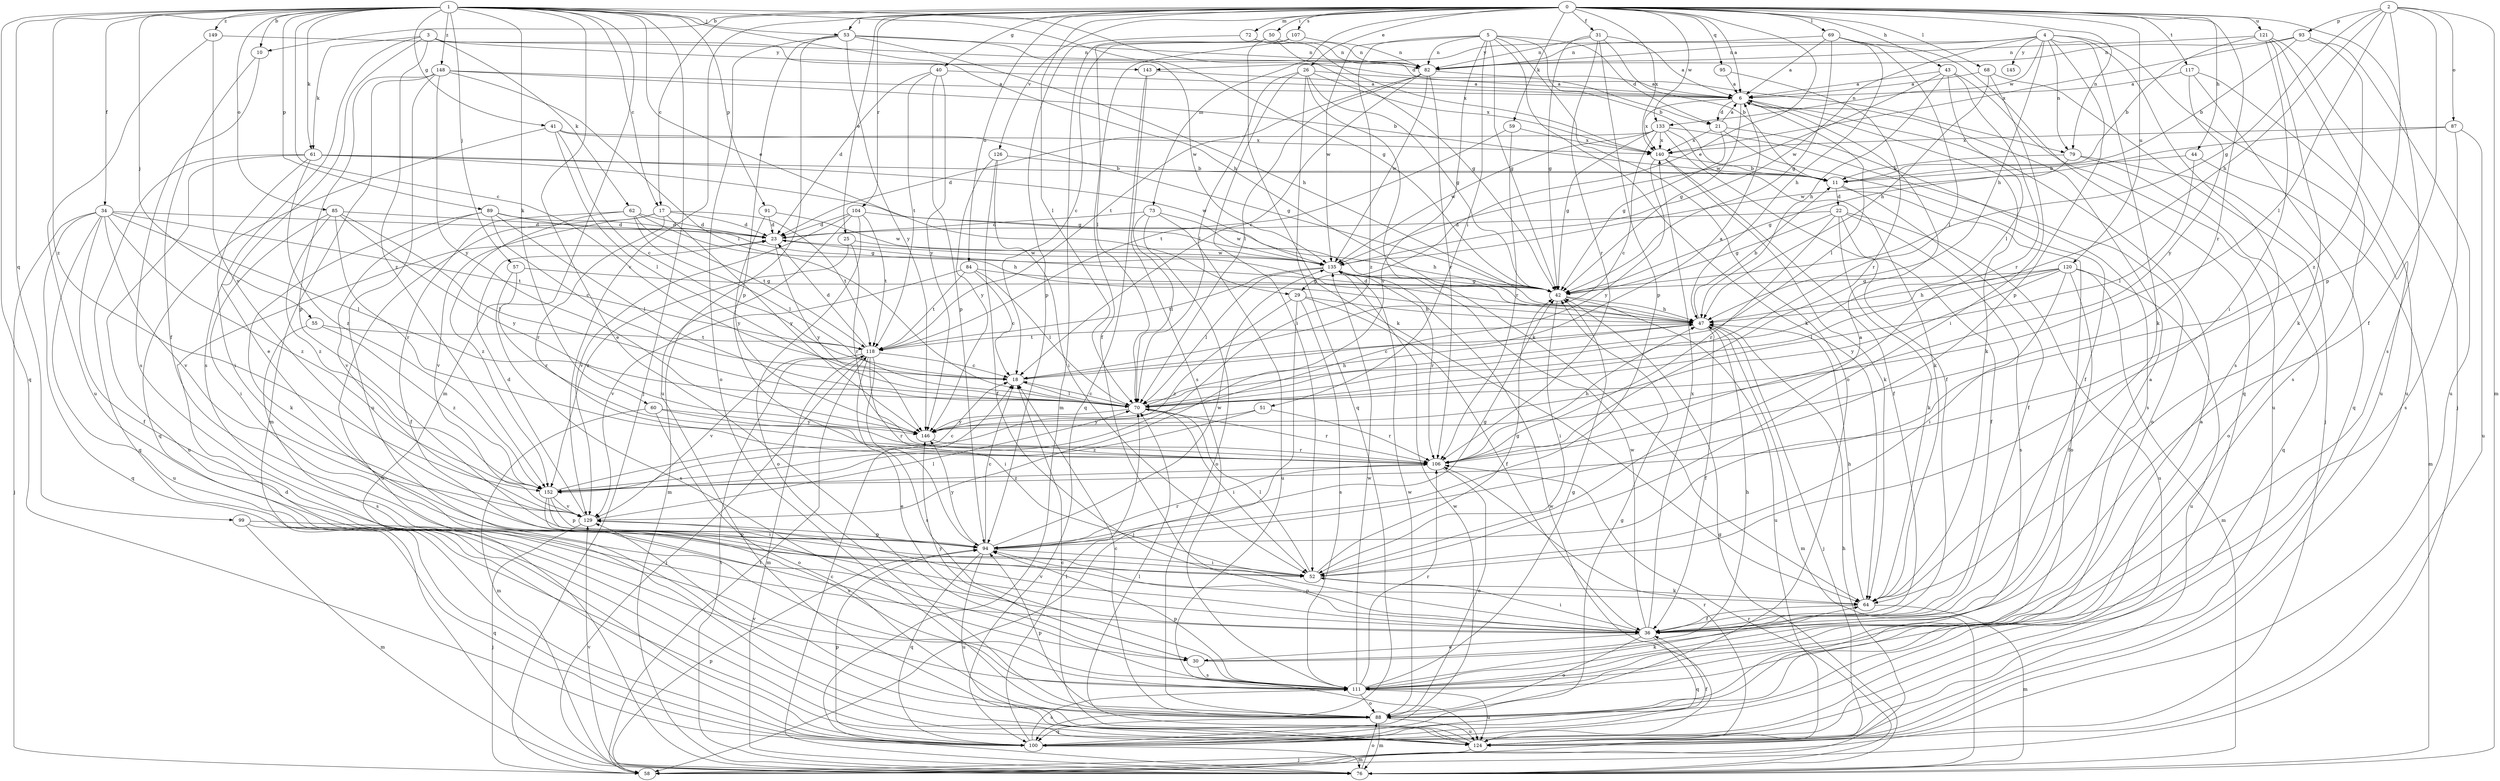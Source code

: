 strict digraph  {
0;
1;
2;
3;
4;
5;
6;
10;
11;
17;
18;
21;
22;
23;
25;
26;
29;
30;
31;
34;
36;
40;
41;
42;
43;
44;
47;
50;
51;
52;
53;
55;
57;
58;
59;
60;
61;
62;
64;
68;
69;
70;
72;
73;
76;
79;
82;
84;
85;
87;
88;
89;
91;
93;
94;
95;
99;
100;
104;
106;
107;
111;
117;
118;
120;
121;
124;
126;
129;
133;
135;
140;
143;
145;
146;
148;
149;
152;
0 -> 6  [label=a];
0 -> 10  [label=b];
0 -> 17  [label=c];
0 -> 25  [label=e];
0 -> 26  [label=e];
0 -> 29  [label=e];
0 -> 31  [label=f];
0 -> 40  [label=g];
0 -> 43  [label=h];
0 -> 44  [label=h];
0 -> 50  [label=i];
0 -> 53  [label=j];
0 -> 59  [label=k];
0 -> 68  [label=l];
0 -> 69  [label=l];
0 -> 70  [label=l];
0 -> 72  [label=m];
0 -> 73  [label=m];
0 -> 79  [label=n];
0 -> 84  [label=o];
0 -> 95  [label=q];
0 -> 104  [label=r];
0 -> 106  [label=r];
0 -> 107  [label=s];
0 -> 111  [label=s];
0 -> 117  [label=t];
0 -> 120  [label=u];
0 -> 121  [label=u];
0 -> 126  [label=v];
0 -> 129  [label=v];
0 -> 133  [label=w];
0 -> 140  [label=x];
1 -> 10  [label=b];
1 -> 17  [label=c];
1 -> 18  [label=c];
1 -> 21  [label=d];
1 -> 29  [label=e];
1 -> 30  [label=e];
1 -> 34  [label=f];
1 -> 41  [label=g];
1 -> 42  [label=g];
1 -> 47  [label=h];
1 -> 53  [label=j];
1 -> 55  [label=j];
1 -> 57  [label=j];
1 -> 58  [label=j];
1 -> 60  [label=k];
1 -> 61  [label=k];
1 -> 76  [label=m];
1 -> 85  [label=o];
1 -> 89  [label=p];
1 -> 91  [label=p];
1 -> 99  [label=q];
1 -> 100  [label=q];
1 -> 148  [label=z];
1 -> 149  [label=z];
1 -> 152  [label=z];
2 -> 36  [label=f];
2 -> 42  [label=g];
2 -> 47  [label=h];
2 -> 70  [label=l];
2 -> 76  [label=m];
2 -> 87  [label=o];
2 -> 93  [label=p];
2 -> 94  [label=p];
3 -> 30  [label=e];
3 -> 61  [label=k];
3 -> 62  [label=k];
3 -> 79  [label=n];
3 -> 111  [label=s];
3 -> 143  [label=y];
3 -> 152  [label=z];
4 -> 47  [label=h];
4 -> 64  [label=k];
4 -> 79  [label=n];
4 -> 82  [label=n];
4 -> 94  [label=p];
4 -> 111  [label=s];
4 -> 124  [label=u];
4 -> 133  [label=w];
4 -> 135  [label=w];
4 -> 143  [label=y];
4 -> 145  [label=y];
5 -> 11  [label=b];
5 -> 21  [label=d];
5 -> 42  [label=g];
5 -> 51  [label=i];
5 -> 64  [label=k];
5 -> 82  [label=n];
5 -> 88  [label=o];
5 -> 129  [label=v];
5 -> 135  [label=w];
5 -> 152  [label=z];
6 -> 21  [label=d];
6 -> 42  [label=g];
6 -> 64  [label=k];
6 -> 70  [label=l];
6 -> 140  [label=x];
10 -> 36  [label=f];
10 -> 111  [label=s];
11 -> 22  [label=d];
11 -> 36  [label=f];
11 -> 88  [label=o];
17 -> 23  [label=d];
17 -> 106  [label=r];
17 -> 118  [label=t];
17 -> 124  [label=u];
17 -> 129  [label=v];
17 -> 146  [label=y];
18 -> 6  [label=a];
18 -> 70  [label=l];
21 -> 6  [label=a];
21 -> 36  [label=f];
21 -> 42  [label=g];
21 -> 111  [label=s];
21 -> 140  [label=x];
22 -> 23  [label=d];
22 -> 36  [label=f];
22 -> 42  [label=g];
22 -> 64  [label=k];
22 -> 106  [label=r];
22 -> 111  [label=s];
22 -> 124  [label=u];
23 -> 135  [label=w];
23 -> 146  [label=y];
25 -> 106  [label=r];
25 -> 135  [label=w];
25 -> 152  [label=z];
26 -> 6  [label=a];
26 -> 42  [label=g];
26 -> 52  [label=i];
26 -> 64  [label=k];
26 -> 70  [label=l];
26 -> 100  [label=q];
26 -> 140  [label=x];
29 -> 36  [label=f];
29 -> 47  [label=h];
29 -> 58  [label=j];
29 -> 111  [label=s];
29 -> 152  [label=z];
30 -> 6  [label=a];
30 -> 47  [label=h];
30 -> 111  [label=s];
30 -> 146  [label=y];
31 -> 6  [label=a];
31 -> 11  [label=b];
31 -> 42  [label=g];
31 -> 82  [label=n];
31 -> 94  [label=p];
31 -> 106  [label=r];
34 -> 23  [label=d];
34 -> 36  [label=f];
34 -> 58  [label=j];
34 -> 70  [label=l];
34 -> 100  [label=q];
34 -> 118  [label=t];
34 -> 124  [label=u];
34 -> 129  [label=v];
34 -> 152  [label=z];
36 -> 30  [label=e];
36 -> 52  [label=i];
36 -> 88  [label=o];
36 -> 94  [label=p];
36 -> 100  [label=q];
36 -> 129  [label=v];
36 -> 135  [label=w];
36 -> 140  [label=x];
40 -> 6  [label=a];
40 -> 23  [label=d];
40 -> 94  [label=p];
40 -> 118  [label=t];
40 -> 146  [label=y];
41 -> 18  [label=c];
41 -> 42  [label=g];
41 -> 70  [label=l];
41 -> 100  [label=q];
41 -> 140  [label=x];
42 -> 47  [label=h];
42 -> 52  [label=i];
42 -> 124  [label=u];
43 -> 6  [label=a];
43 -> 47  [label=h];
43 -> 70  [label=l];
43 -> 106  [label=r];
43 -> 124  [label=u];
43 -> 135  [label=w];
44 -> 11  [label=b];
44 -> 70  [label=l];
44 -> 76  [label=m];
47 -> 11  [label=b];
47 -> 18  [label=c];
47 -> 23  [label=d];
47 -> 36  [label=f];
47 -> 58  [label=j];
47 -> 76  [label=m];
47 -> 118  [label=t];
50 -> 42  [label=g];
50 -> 70  [label=l];
50 -> 76  [label=m];
50 -> 82  [label=n];
51 -> 106  [label=r];
51 -> 146  [label=y];
51 -> 152  [label=z];
52 -> 6  [label=a];
52 -> 42  [label=g];
52 -> 64  [label=k];
52 -> 70  [label=l];
53 -> 47  [label=h];
53 -> 82  [label=n];
53 -> 88  [label=o];
53 -> 94  [label=p];
53 -> 124  [label=u];
53 -> 135  [label=w];
53 -> 146  [label=y];
55 -> 111  [label=s];
55 -> 118  [label=t];
55 -> 152  [label=z];
57 -> 42  [label=g];
57 -> 106  [label=r];
57 -> 111  [label=s];
58 -> 47  [label=h];
58 -> 94  [label=p];
58 -> 118  [label=t];
59 -> 106  [label=r];
59 -> 118  [label=t];
59 -> 140  [label=x];
60 -> 76  [label=m];
60 -> 88  [label=o];
60 -> 106  [label=r];
60 -> 146  [label=y];
61 -> 11  [label=b];
61 -> 42  [label=g];
61 -> 52  [label=i];
61 -> 100  [label=q];
61 -> 124  [label=u];
61 -> 135  [label=w];
61 -> 152  [label=z];
62 -> 23  [label=d];
62 -> 36  [label=f];
62 -> 47  [label=h];
62 -> 70  [label=l];
62 -> 118  [label=t];
62 -> 152  [label=z];
64 -> 36  [label=f];
64 -> 47  [label=h];
64 -> 76  [label=m];
68 -> 6  [label=a];
68 -> 47  [label=h];
68 -> 52  [label=i];
68 -> 58  [label=j];
69 -> 6  [label=a];
69 -> 42  [label=g];
69 -> 47  [label=h];
69 -> 70  [label=l];
69 -> 82  [label=n];
69 -> 100  [label=q];
70 -> 18  [label=c];
70 -> 47  [label=h];
70 -> 52  [label=i];
70 -> 106  [label=r];
70 -> 146  [label=y];
72 -> 82  [label=n];
72 -> 94  [label=p];
72 -> 140  [label=x];
73 -> 23  [label=d];
73 -> 70  [label=l];
73 -> 88  [label=o];
73 -> 124  [label=u];
73 -> 135  [label=w];
76 -> 18  [label=c];
76 -> 42  [label=g];
76 -> 88  [label=o];
76 -> 106  [label=r];
76 -> 118  [label=t];
76 -> 129  [label=v];
79 -> 11  [label=b];
79 -> 42  [label=g];
79 -> 88  [label=o];
79 -> 100  [label=q];
82 -> 6  [label=a];
82 -> 18  [label=c];
82 -> 70  [label=l];
82 -> 106  [label=r];
82 -> 118  [label=t];
82 -> 135  [label=w];
84 -> 18  [label=c];
84 -> 42  [label=g];
84 -> 70  [label=l];
84 -> 118  [label=t];
84 -> 129  [label=v];
85 -> 23  [label=d];
85 -> 52  [label=i];
85 -> 70  [label=l];
85 -> 106  [label=r];
85 -> 146  [label=y];
85 -> 152  [label=z];
87 -> 111  [label=s];
87 -> 124  [label=u];
87 -> 135  [label=w];
87 -> 140  [label=x];
88 -> 18  [label=c];
88 -> 76  [label=m];
88 -> 94  [label=p];
88 -> 100  [label=q];
88 -> 124  [label=u];
88 -> 129  [label=v];
88 -> 135  [label=w];
89 -> 18  [label=c];
89 -> 23  [label=d];
89 -> 42  [label=g];
89 -> 64  [label=k];
89 -> 70  [label=l];
89 -> 129  [label=v];
91 -> 23  [label=d];
91 -> 135  [label=w];
91 -> 146  [label=y];
93 -> 11  [label=b];
93 -> 82  [label=n];
93 -> 124  [label=u];
93 -> 140  [label=x];
93 -> 152  [label=z];
94 -> 18  [label=c];
94 -> 42  [label=g];
94 -> 52  [label=i];
94 -> 100  [label=q];
94 -> 106  [label=r];
94 -> 124  [label=u];
94 -> 135  [label=w];
94 -> 146  [label=y];
95 -> 6  [label=a];
95 -> 106  [label=r];
99 -> 76  [label=m];
99 -> 94  [label=p];
99 -> 100  [label=q];
100 -> 6  [label=a];
100 -> 23  [label=d];
100 -> 36  [label=f];
100 -> 42  [label=g];
100 -> 70  [label=l];
100 -> 76  [label=m];
100 -> 94  [label=p];
100 -> 111  [label=s];
100 -> 135  [label=w];
104 -> 23  [label=d];
104 -> 47  [label=h];
104 -> 76  [label=m];
104 -> 88  [label=o];
104 -> 118  [label=t];
104 -> 129  [label=v];
106 -> 47  [label=h];
106 -> 88  [label=o];
106 -> 152  [label=z];
107 -> 18  [label=c];
107 -> 36  [label=f];
107 -> 64  [label=k];
107 -> 82  [label=n];
111 -> 42  [label=g];
111 -> 64  [label=k];
111 -> 88  [label=o];
111 -> 94  [label=p];
111 -> 106  [label=r];
111 -> 124  [label=u];
111 -> 135  [label=w];
117 -> 6  [label=a];
117 -> 100  [label=q];
117 -> 111  [label=s];
117 -> 146  [label=y];
118 -> 18  [label=c];
118 -> 23  [label=d];
118 -> 30  [label=e];
118 -> 52  [label=i];
118 -> 58  [label=j];
118 -> 76  [label=m];
118 -> 111  [label=s];
118 -> 129  [label=v];
120 -> 36  [label=f];
120 -> 42  [label=g];
120 -> 47  [label=h];
120 -> 52  [label=i];
120 -> 70  [label=l];
120 -> 76  [label=m];
120 -> 124  [label=u];
120 -> 146  [label=y];
121 -> 11  [label=b];
121 -> 52  [label=i];
121 -> 58  [label=j];
121 -> 64  [label=k];
121 -> 82  [label=n];
121 -> 124  [label=u];
124 -> 18  [label=c];
124 -> 58  [label=j];
124 -> 70  [label=l];
124 -> 106  [label=r];
124 -> 135  [label=w];
126 -> 11  [label=b];
126 -> 36  [label=f];
126 -> 52  [label=i];
126 -> 146  [label=y];
129 -> 23  [label=d];
129 -> 58  [label=j];
129 -> 70  [label=l];
129 -> 94  [label=p];
133 -> 18  [label=c];
133 -> 23  [label=d];
133 -> 36  [label=f];
133 -> 42  [label=g];
133 -> 64  [label=k];
133 -> 88  [label=o];
133 -> 135  [label=w];
133 -> 140  [label=x];
135 -> 42  [label=g];
135 -> 70  [label=l];
135 -> 106  [label=r];
135 -> 118  [label=t];
140 -> 11  [label=b];
140 -> 36  [label=f];
140 -> 64  [label=k];
140 -> 146  [label=y];
143 -> 6  [label=a];
143 -> 100  [label=q];
143 -> 111  [label=s];
146 -> 106  [label=r];
148 -> 6  [label=a];
148 -> 11  [label=b];
148 -> 70  [label=l];
148 -> 76  [label=m];
148 -> 94  [label=p];
148 -> 124  [label=u];
148 -> 146  [label=y];
149 -> 82  [label=n];
149 -> 124  [label=u];
149 -> 129  [label=v];
152 -> 18  [label=c];
152 -> 52  [label=i];
152 -> 94  [label=p];
152 -> 111  [label=s];
152 -> 129  [label=v];
}
